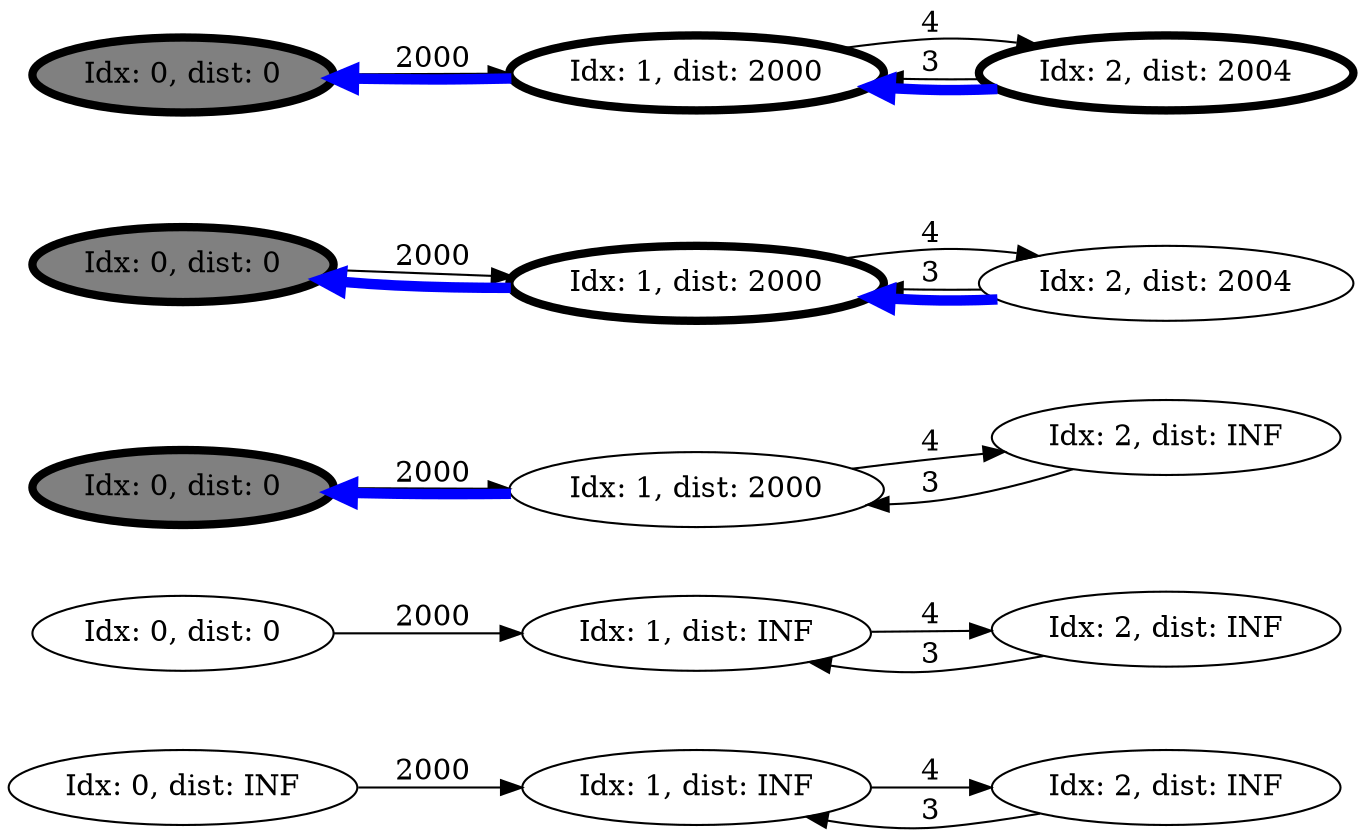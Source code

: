 digraph g
{ 
node [shape=none]
rankdir="LR"
node_0_0
[ shape = oval; fillcolor = "0.0 0.0 inf"; style=filled; label = "Idx: 0, dist: INF" ];
node_0_0 -> node_1_0 [ label="2000", len=200 ]
node_1_0
[ shape = oval; fillcolor = "0.0 0.0 inf"; style=filled; label = "Idx: 1, dist: INF" ];
node_1_0 -> node_2_0 [ label="4", len=0.4 ]
node_2_0
[ shape = oval; fillcolor = "0.0 0.0 inf"; style=filled; label = "Idx: 2, dist: INF" ];
node_2_0 -> node_1_0 [ label="3", len=0.3 ]
node_0_1
[ shape = oval; fillcolor = "0.0 0.0 -nan"; style=filled; label = "Idx: 0, dist: 0" ];
node_0_1 -> node_1_1 [ label="2000", len=200 ]
node_1_1
[ shape = oval; fillcolor = "0.0 0.0 inf"; style=filled; label = "Idx: 1, dist: INF" ];
node_1_1 -> node_2_1 [ label="4", len=0.4 ]
node_2_1
[ shape = oval; fillcolor = "0.0 0.0 inf"; style=filled; label = "Idx: 2, dist: INF" ];
node_2_1 -> node_1_1 [ label="3", len=0.3 ]
node_0_2
[ shape = oval; penwidth = 4; fillcolor = "0.0 0.0 0.5"; style=filled; label = "Idx: 0, dist: 0" ];
node_0_2 -> node_1_2 [ label="2000", len=200 ]
node_1_2
[ shape = oval; fillcolor = "0.0 0.0 1"; style=filled; label = "Idx: 1, dist: 2000" ];
node_1_2 -> node_2_2 [ label="4", len=0.4 ]
node_1_2 -> node_0_2 [ color=blue, penwidth=5, len=0.1 ]
node_2_2
[ shape = oval; fillcolor = "0.0 0.0 250.5"; style=filled; label = "Idx: 2, dist: INF" ];
node_2_2 -> node_1_2 [ label="3", len=0.3 ]
node_0_3
[ shape = oval; penwidth = 4; fillcolor = "0.0 0.0 0.5"; style=filled; label = "Idx: 0, dist: 0" ];
node_0_3 -> node_1_3 [ label="2000", len=200 ]
node_1_3
[ shape = oval; penwidth = 4; fillcolor = "0.0 0.0 0.999002"; style=filled; label = "Idx: 1, dist: 2000" ];
node_1_3 -> node_2_3 [ label="4", len=0.4 ]
node_1_3 -> node_0_3 [ color=blue, penwidth=5, len=0.1 ]
node_2_3
[ shape = oval; fillcolor = "0.0 0.0 1"; style=filled; label = "Idx: 2, dist: 2004" ];
node_2_3 -> node_1_3 [ label="3", len=0.3 ]
node_2_3 -> node_1_3 [ color=blue, penwidth=5, len=0.1 ]
node_0_4
[ shape = oval; penwidth = 4; fillcolor = "0.0 0.0 0.5"; style=filled; label = "Idx: 0, dist: 0" ];
node_0_4 -> node_1_4 [ label="2000", len=200 ]
node_1_4
[ shape = oval; penwidth = 4; fillcolor = "0.0 0.0 0.999002"; style=filled; label = "Idx: 1, dist: 2000" ];
node_1_4 -> node_2_4 [ label="4", len=0.4 ]
node_1_4 -> node_0_4 [ color=blue, penwidth=5, len=0.1 ]
node_2_4
[ shape = oval; penwidth = 4; fillcolor = "0.0 0.0 1"; style=filled; label = "Idx: 2, dist: 2004" ];
node_2_4 -> node_1_4 [ label="3", len=0.3 ]
node_2_4 -> node_1_4 [ color=blue, penwidth=5, len=0.1 ]
}
